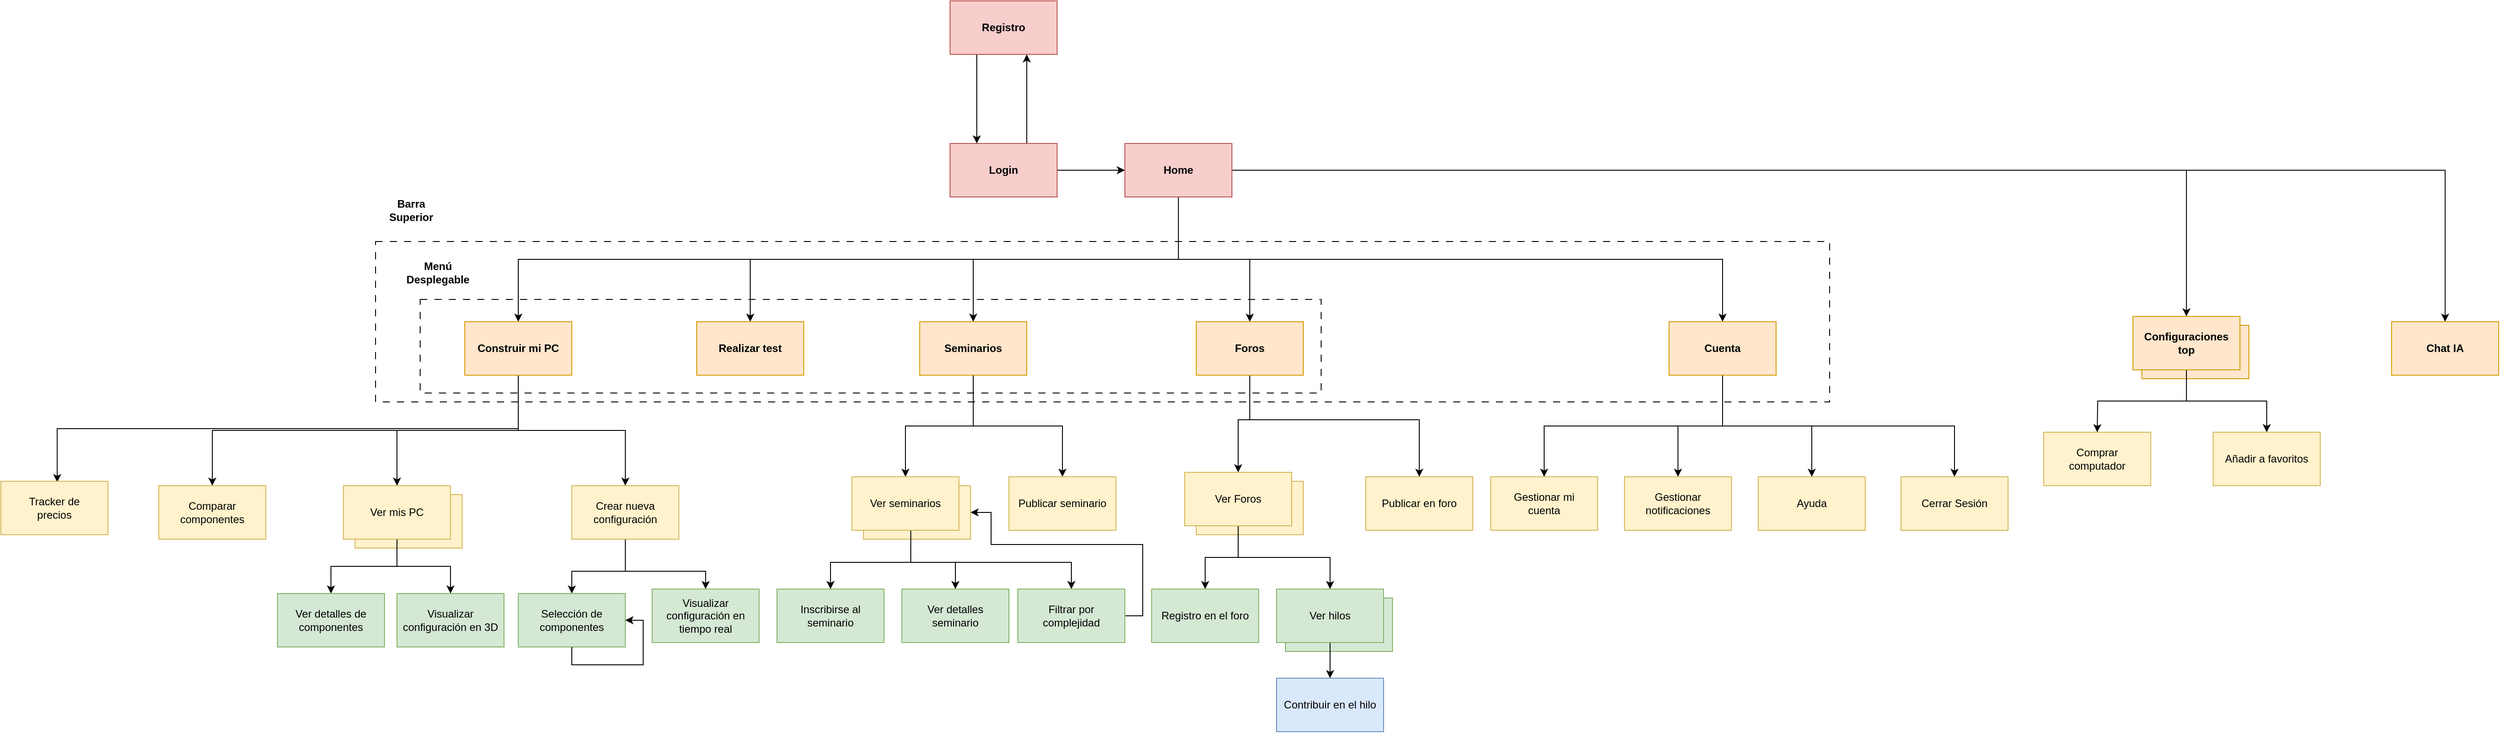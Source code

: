 <mxfile version="22.1.18" type="google">
  <diagram name="Página-1" id="fc0Yh6M6YWlgBIyv1e0R">
    <mxGraphModel grid="1" page="1" gridSize="10" guides="1" tooltips="1" connect="1" arrows="1" fold="1" pageScale="1" pageWidth="827" pageHeight="1169" math="0" shadow="0">
      <root>
        <mxCell id="0" />
        <mxCell id="1" parent="0" />
        <mxCell id="Ys2jvGK4gsuX6kRxkXY4-5" value="&lt;b&gt;&lt;br&gt;&lt;/b&gt;" style="rounded=0;whiteSpace=wrap;html=1;fillColor=#ffe6cc;strokeColor=#d79b00;" vertex="1" parent="1">
          <mxGeometry x="1690" y="314" width="120" height="60" as="geometry" />
        </mxCell>
        <mxCell id="t3a7tAp4RXEMHc_4VplC-163" value="" style="rounded=0;whiteSpace=wrap;html=1;fillColor=#d5e8d4;strokeColor=#82b366;" vertex="1" parent="1">
          <mxGeometry x="730" y="620" width="120" height="60" as="geometry" />
        </mxCell>
        <mxCell id="t3a7tAp4RXEMHc_4VplC-117" value="" style="rounded=0;whiteSpace=wrap;html=1;fillColor=#fff2cc;strokeColor=#d6b656;" vertex="1" parent="1">
          <mxGeometry x="-313" y="504" width="120" height="60" as="geometry" />
        </mxCell>
        <mxCell id="t3a7tAp4RXEMHc_4VplC-110" value="" style="rounded=0;whiteSpace=wrap;html=1;dashed=1;dashPattern=8 8;" vertex="1" parent="1">
          <mxGeometry x="-290" y="220" width="1630" height="180" as="geometry" />
        </mxCell>
        <mxCell id="t3a7tAp4RXEMHc_4VplC-108" value="" style="rounded=0;whiteSpace=wrap;html=1;dashed=1;dashPattern=8 8;" vertex="1" parent="1">
          <mxGeometry x="-240" y="285" width="1010" height="105" as="geometry" />
        </mxCell>
        <mxCell id="t3a7tAp4RXEMHc_4VplC-10" style="edgeStyle=orthogonalEdgeStyle;rounded=0;orthogonalLoop=1;jettySize=auto;html=1;exitX=0.5;exitY=1;exitDx=0;exitDy=0;entryX=0.5;entryY=0;entryDx=0;entryDy=0;" edge="1" parent="1" source="t3a7tAp4RXEMHc_4VplC-15" target="t3a7tAp4RXEMHc_4VplC-19">
          <mxGeometry relative="1" as="geometry">
            <Array as="points">
              <mxPoint x="610" y="240" />
              <mxPoint x="-130" y="240" />
            </Array>
          </mxGeometry>
        </mxCell>
        <mxCell id="t3a7tAp4RXEMHc_4VplC-11" style="edgeStyle=orthogonalEdgeStyle;rounded=0;orthogonalLoop=1;jettySize=auto;html=1;exitX=0.5;exitY=1;exitDx=0;exitDy=0;" edge="1" parent="1" source="t3a7tAp4RXEMHc_4VplC-15" target="t3a7tAp4RXEMHc_4VplC-21">
          <mxGeometry relative="1" as="geometry" />
        </mxCell>
        <mxCell id="t3a7tAp4RXEMHc_4VplC-12" style="edgeStyle=orthogonalEdgeStyle;rounded=0;orthogonalLoop=1;jettySize=auto;html=1;exitX=0.5;exitY=1;exitDx=0;exitDy=0;" edge="1" parent="1" source="t3a7tAp4RXEMHc_4VplC-15" target="t3a7tAp4RXEMHc_4VplC-23">
          <mxGeometry relative="1" as="geometry" />
        </mxCell>
        <mxCell id="t3a7tAp4RXEMHc_4VplC-13" style="edgeStyle=orthogonalEdgeStyle;rounded=0;orthogonalLoop=1;jettySize=auto;html=1;exitX=0.5;exitY=1;exitDx=0;exitDy=0;" edge="1" parent="1" source="t3a7tAp4RXEMHc_4VplC-15" target="t3a7tAp4RXEMHc_4VplC-24">
          <mxGeometry relative="1" as="geometry" />
        </mxCell>
        <mxCell id="Ys2jvGK4gsuX6kRxkXY4-2" style="edgeStyle=orthogonalEdgeStyle;rounded=0;orthogonalLoop=1;jettySize=auto;html=1;exitX=0.5;exitY=1;exitDx=0;exitDy=0;entryX=0.5;entryY=0;entryDx=0;entryDy=0;" edge="1" parent="1" source="t3a7tAp4RXEMHc_4VplC-15" target="t3a7tAp4RXEMHc_4VplC-105">
          <mxGeometry relative="1" as="geometry" />
        </mxCell>
        <mxCell id="Ys2jvGK4gsuX6kRxkXY4-4" style="edgeStyle=orthogonalEdgeStyle;rounded=0;orthogonalLoop=1;jettySize=auto;html=1;exitX=1;exitY=0.5;exitDx=0;exitDy=0;" edge="1" parent="1" source="t3a7tAp4RXEMHc_4VplC-15" target="Ys2jvGK4gsuX6kRxkXY4-3">
          <mxGeometry relative="1" as="geometry" />
        </mxCell>
        <mxCell id="xVCqoywYar_6Af7Y8QvU-1" style="edgeStyle=orthogonalEdgeStyle;rounded=0;orthogonalLoop=1;jettySize=auto;html=1;exitX=1;exitY=0.5;exitDx=0;exitDy=0;entryX=0.5;entryY=0;entryDx=0;entryDy=0;" edge="1" parent="1" source="t3a7tAp4RXEMHc_4VplC-15" target="xVCqoywYar_6Af7Y8QvU-2">
          <mxGeometry relative="1" as="geometry">
            <mxPoint x="2151.2" y="310" as="targetPoint" />
          </mxGeometry>
        </mxCell>
        <mxCell id="t3a7tAp4RXEMHc_4VplC-15" value="&lt;b&gt;Home&lt;/b&gt;" style="rounded=0;whiteSpace=wrap;html=1;fillColor=#f8cecc;strokeColor=#b85450;" vertex="1" parent="1">
          <mxGeometry x="550" y="110" width="120" height="60" as="geometry" />
        </mxCell>
        <mxCell id="t3a7tAp4RXEMHc_4VplC-115" style="edgeStyle=orthogonalEdgeStyle;rounded=0;orthogonalLoop=1;jettySize=auto;html=1;exitX=0.5;exitY=1;exitDx=0;exitDy=0;entryX=0.5;entryY=0;entryDx=0;entryDy=0;" edge="1" parent="1" source="t3a7tAp4RXEMHc_4VplC-19" target="t3a7tAp4RXEMHc_4VplC-112">
          <mxGeometry relative="1" as="geometry" />
        </mxCell>
        <mxCell id="t3a7tAp4RXEMHc_4VplC-118" style="edgeStyle=orthogonalEdgeStyle;rounded=0;orthogonalLoop=1;jettySize=auto;html=1;exitX=0.5;exitY=1;exitDx=0;exitDy=0;entryX=0.5;entryY=0;entryDx=0;entryDy=0;" edge="1" parent="1" source="t3a7tAp4RXEMHc_4VplC-19" target="t3a7tAp4RXEMHc_4VplC-114">
          <mxGeometry relative="1" as="geometry" />
        </mxCell>
        <mxCell id="WQiDw5GDMtP_NKlQRgcJ-3" style="edgeStyle=orthogonalEdgeStyle;rounded=0;orthogonalLoop=1;jettySize=auto;html=1;exitX=0.5;exitY=1;exitDx=0;exitDy=0;" edge="1" parent="1" source="t3a7tAp4RXEMHc_4VplC-19" target="WQiDw5GDMtP_NKlQRgcJ-2">
          <mxGeometry relative="1" as="geometry" />
        </mxCell>
        <mxCell id="WQiDw5GDMtP_NKlQRgcJ-4" style="edgeStyle=orthogonalEdgeStyle;rounded=0;orthogonalLoop=1;jettySize=auto;html=1;exitX=0.5;exitY=1;exitDx=0;exitDy=0;" edge="1" parent="1" source="t3a7tAp4RXEMHc_4VplC-19">
          <mxGeometry relative="1" as="geometry">
            <mxPoint x="-646.857" y="490" as="targetPoint" />
            <Array as="points">
              <mxPoint x="-130" y="430" />
              <mxPoint x="-647" y="430" />
            </Array>
          </mxGeometry>
        </mxCell>
        <mxCell id="t3a7tAp4RXEMHc_4VplC-19" value="&lt;b&gt;Construir mi PC&lt;/b&gt;" style="rounded=0;whiteSpace=wrap;html=1;fillColor=#ffe6cc;strokeColor=#d79b00;" vertex="1" parent="1">
          <mxGeometry x="-190" y="310" width="120" height="60" as="geometry" />
        </mxCell>
        <mxCell id="t3a7tAp4RXEMHc_4VplC-140" style="edgeStyle=orthogonalEdgeStyle;rounded=0;orthogonalLoop=1;jettySize=auto;html=1;exitX=0.5;exitY=1;exitDx=0;exitDy=0;entryX=0.5;entryY=0;entryDx=0;entryDy=0;" edge="1" parent="1" source="t3a7tAp4RXEMHc_4VplC-21" target="t3a7tAp4RXEMHc_4VplC-135">
          <mxGeometry relative="1" as="geometry" />
        </mxCell>
        <mxCell id="t3a7tAp4RXEMHc_4VplC-141" style="edgeStyle=orthogonalEdgeStyle;rounded=0;orthogonalLoop=1;jettySize=auto;html=1;exitX=0.5;exitY=1;exitDx=0;exitDy=0;" edge="1" parent="1" source="t3a7tAp4RXEMHc_4VplC-21" target="t3a7tAp4RXEMHc_4VplC-136">
          <mxGeometry relative="1" as="geometry" />
        </mxCell>
        <mxCell id="t3a7tAp4RXEMHc_4VplC-21" value="&lt;b&gt;Seminarios&lt;/b&gt;" style="rounded=0;whiteSpace=wrap;html=1;fillColor=#ffe6cc;strokeColor=#d79b00;" vertex="1" parent="1">
          <mxGeometry x="320" y="310" width="120" height="60" as="geometry" />
        </mxCell>
        <mxCell id="t3a7tAp4RXEMHc_4VplC-151" style="edgeStyle=orthogonalEdgeStyle;rounded=0;orthogonalLoop=1;jettySize=auto;html=1;exitX=0.5;exitY=1;exitDx=0;exitDy=0;" edge="1" parent="1" source="t3a7tAp4RXEMHc_4VplC-23" target="t3a7tAp4RXEMHc_4VplC-149">
          <mxGeometry relative="1" as="geometry">
            <Array as="points">
              <mxPoint x="690" y="420" />
              <mxPoint x="677" y="420" />
            </Array>
          </mxGeometry>
        </mxCell>
        <mxCell id="t3a7tAp4RXEMHc_4VplC-152" style="edgeStyle=orthogonalEdgeStyle;rounded=0;orthogonalLoop=1;jettySize=auto;html=1;exitX=0.5;exitY=1;exitDx=0;exitDy=0;entryX=0.5;entryY=0;entryDx=0;entryDy=0;" edge="1" parent="1" source="t3a7tAp4RXEMHc_4VplC-23" target="t3a7tAp4RXEMHc_4VplC-150">
          <mxGeometry relative="1" as="geometry">
            <Array as="points">
              <mxPoint x="690" y="420" />
              <mxPoint x="880" y="420" />
            </Array>
          </mxGeometry>
        </mxCell>
        <mxCell id="t3a7tAp4RXEMHc_4VplC-23" value="&lt;b&gt;Foros&lt;/b&gt;" style="rounded=0;whiteSpace=wrap;html=1;fillColor=#ffe6cc;strokeColor=#d79b00;" vertex="1" parent="1">
          <mxGeometry x="630" y="310" width="120" height="60" as="geometry" />
        </mxCell>
        <mxCell id="t3a7tAp4RXEMHc_4VplC-102" style="edgeStyle=orthogonalEdgeStyle;rounded=0;orthogonalLoop=1;jettySize=auto;html=1;exitX=0.5;exitY=1;exitDx=0;exitDy=0;" edge="1" parent="1" source="t3a7tAp4RXEMHc_4VplC-24" target="t3a7tAp4RXEMHc_4VplC-103">
          <mxGeometry relative="1" as="geometry">
            <mxPoint x="970" y="470" as="targetPoint" />
            <mxPoint x="1170" y="410" as="sourcePoint" />
          </mxGeometry>
        </mxCell>
        <mxCell id="t3a7tAp4RXEMHc_4VplC-106" style="edgeStyle=orthogonalEdgeStyle;rounded=0;orthogonalLoop=1;jettySize=auto;html=1;exitX=0.5;exitY=1;exitDx=0;exitDy=0;" edge="1" parent="1" source="t3a7tAp4RXEMHc_4VplC-24" target="t3a7tAp4RXEMHc_4VplC-104">
          <mxGeometry relative="1" as="geometry">
            <mxPoint x="1170" y="410" as="sourcePoint" />
          </mxGeometry>
        </mxCell>
        <mxCell id="xVCqoywYar_6Af7Y8QvU-6" style="edgeStyle=orthogonalEdgeStyle;rounded=0;orthogonalLoop=1;jettySize=auto;html=1;exitX=0.5;exitY=1;exitDx=0;exitDy=0;entryX=0.5;entryY=0;entryDx=0;entryDy=0;" edge="1" parent="1" source="t3a7tAp4RXEMHc_4VplC-24" target="xVCqoywYar_6Af7Y8QvU-4">
          <mxGeometry relative="1" as="geometry">
            <mxPoint x="1170" y="410" as="sourcePoint" />
          </mxGeometry>
        </mxCell>
        <mxCell id="xVCqoywYar_6Af7Y8QvU-7" style="edgeStyle=orthogonalEdgeStyle;rounded=0;orthogonalLoop=1;jettySize=auto;html=1;exitX=0.5;exitY=1;exitDx=0;exitDy=0;entryX=0.5;entryY=0;entryDx=0;entryDy=0;" edge="1" parent="1" source="t3a7tAp4RXEMHc_4VplC-24" target="xVCqoywYar_6Af7Y8QvU-5">
          <mxGeometry relative="1" as="geometry">
            <mxPoint x="1170" y="410" as="sourcePoint" />
          </mxGeometry>
        </mxCell>
        <mxCell id="t3a7tAp4RXEMHc_4VplC-24" value="&lt;b&gt;Cuenta&lt;br&gt;&lt;/b&gt;" style="rounded=0;whiteSpace=wrap;html=1;fillColor=#ffe6cc;strokeColor=#d79b00;" vertex="1" parent="1">
          <mxGeometry x="1160" y="310" width="120" height="60" as="geometry" />
        </mxCell>
        <mxCell id="t3a7tAp4RXEMHc_4VplC-101" style="edgeStyle=orthogonalEdgeStyle;rounded=0;orthogonalLoop=1;jettySize=auto;html=1;exitX=1;exitY=0.5;exitDx=0;exitDy=0;entryX=0;entryY=0.5;entryDx=0;entryDy=0;" edge="1" parent="1" source="t3a7tAp4RXEMHc_4VplC-100" target="t3a7tAp4RXEMHc_4VplC-15">
          <mxGeometry relative="1" as="geometry" />
        </mxCell>
        <mxCell id="t3a7tAp4RXEMHc_4VplC-161" style="edgeStyle=orthogonalEdgeStyle;rounded=0;orthogonalLoop=1;jettySize=auto;html=1;exitX=0.5;exitY=0;exitDx=0;exitDy=0;" edge="1" parent="1" source="t3a7tAp4RXEMHc_4VplC-100" target="t3a7tAp4RXEMHc_4VplC-160">
          <mxGeometry relative="1" as="geometry">
            <Array as="points">
              <mxPoint x="440" y="110" />
            </Array>
          </mxGeometry>
        </mxCell>
        <mxCell id="t3a7tAp4RXEMHc_4VplC-100" value="&lt;b&gt;Login&lt;/b&gt;" style="rounded=0;whiteSpace=wrap;html=1;fillColor=#f8cecc;strokeColor=#b85450;" vertex="1" parent="1">
          <mxGeometry x="354" y="110" width="120" height="60" as="geometry" />
        </mxCell>
        <mxCell id="t3a7tAp4RXEMHc_4VplC-103" value="Gestionar mi&lt;br&gt;cuenta" style="rounded=0;whiteSpace=wrap;html=1;fillColor=#fff2cc;strokeColor=#d6b656;" vertex="1" parent="1">
          <mxGeometry x="960" y="484" width="120" height="60" as="geometry" />
        </mxCell>
        <mxCell id="t3a7tAp4RXEMHc_4VplC-104" value="Gestionar notificaciones" style="rounded=0;whiteSpace=wrap;html=1;fillColor=#fff2cc;strokeColor=#d6b656;" vertex="1" parent="1">
          <mxGeometry x="1110" y="484" width="120" height="60" as="geometry" />
        </mxCell>
        <mxCell id="t3a7tAp4RXEMHc_4VplC-105" value="&lt;b&gt;Realizar test&lt;/b&gt;" style="rounded=0;whiteSpace=wrap;html=1;fillColor=#ffe6cc;strokeColor=#d79b00;" vertex="1" parent="1">
          <mxGeometry x="70" y="310" width="120" height="60" as="geometry" />
        </mxCell>
        <mxCell id="t3a7tAp4RXEMHc_4VplC-109" value="&lt;b&gt;Menú Desplegable&lt;/b&gt;" style="text;html=1;strokeColor=none;fillColor=none;align=center;verticalAlign=middle;whiteSpace=wrap;rounded=0;" vertex="1" parent="1">
          <mxGeometry x="-250" y="240" width="60" height="30" as="geometry" />
        </mxCell>
        <mxCell id="t3a7tAp4RXEMHc_4VplC-120" style="edgeStyle=orthogonalEdgeStyle;rounded=0;orthogonalLoop=1;jettySize=auto;html=1;exitX=0.5;exitY=1;exitDx=0;exitDy=0;" edge="1" parent="1" source="t3a7tAp4RXEMHc_4VplC-112" target="t3a7tAp4RXEMHc_4VplC-119">
          <mxGeometry relative="1" as="geometry" />
        </mxCell>
        <mxCell id="t3a7tAp4RXEMHc_4VplC-122" style="edgeStyle=orthogonalEdgeStyle;rounded=0;orthogonalLoop=1;jettySize=auto;html=1;exitX=0.5;exitY=1;exitDx=0;exitDy=0;" edge="1" parent="1" source="t3a7tAp4RXEMHc_4VplC-112" target="t3a7tAp4RXEMHc_4VplC-121">
          <mxGeometry relative="1" as="geometry" />
        </mxCell>
        <mxCell id="t3a7tAp4RXEMHc_4VplC-112" value="Ver mis PC" style="rounded=0;whiteSpace=wrap;html=1;fillColor=#fff2cc;strokeColor=#d6b656;" vertex="1" parent="1">
          <mxGeometry x="-326" y="494" width="120" height="60" as="geometry" />
        </mxCell>
        <mxCell id="t3a7tAp4RXEMHc_4VplC-123" style="edgeStyle=orthogonalEdgeStyle;rounded=0;orthogonalLoop=1;jettySize=auto;html=1;exitX=0.5;exitY=1;exitDx=0;exitDy=0;" edge="1" parent="1" source="t3a7tAp4RXEMHc_4VplC-114" target="t3a7tAp4RXEMHc_4VplC-124">
          <mxGeometry relative="1" as="geometry">
            <mxPoint x="-50.0" y="624" as="targetPoint" />
            <Array as="points">
              <mxPoint x="-10" y="590" />
              <mxPoint x="-70" y="590" />
            </Array>
          </mxGeometry>
        </mxCell>
        <mxCell id="t3a7tAp4RXEMHc_4VplC-126" style="edgeStyle=orthogonalEdgeStyle;rounded=0;orthogonalLoop=1;jettySize=auto;html=1;exitX=0.5;exitY=1;exitDx=0;exitDy=0;entryX=0.5;entryY=0;entryDx=0;entryDy=0;" edge="1" parent="1" source="t3a7tAp4RXEMHc_4VplC-114" target="t3a7tAp4RXEMHc_4VplC-125">
          <mxGeometry relative="1" as="geometry">
            <Array as="points">
              <mxPoint x="-10" y="590" />
              <mxPoint x="80" y="590" />
            </Array>
          </mxGeometry>
        </mxCell>
        <mxCell id="t3a7tAp4RXEMHc_4VplC-114" value="Crear nueva configuración" style="rounded=0;whiteSpace=wrap;html=1;fillColor=#fff2cc;strokeColor=#d6b656;" vertex="1" parent="1">
          <mxGeometry x="-70" y="494" width="120" height="60" as="geometry" />
        </mxCell>
        <mxCell id="t3a7tAp4RXEMHc_4VplC-119" value="Ver detalles de componentes" style="rounded=0;whiteSpace=wrap;html=1;fillColor=#d5e8d4;strokeColor=#82b366;" vertex="1" parent="1">
          <mxGeometry x="-400" y="615" width="120" height="60" as="geometry" />
        </mxCell>
        <mxCell id="t3a7tAp4RXEMHc_4VplC-121" value="Visualizar configuración en 3D" style="rounded=0;whiteSpace=wrap;html=1;fillColor=#d5e8d4;strokeColor=#82b366;" vertex="1" parent="1">
          <mxGeometry x="-266" y="615" width="120" height="60" as="geometry" />
        </mxCell>
        <mxCell id="t3a7tAp4RXEMHc_4VplC-124" value="Selección de componentes" style="rounded=0;whiteSpace=wrap;html=1;fillColor=#d5e8d4;strokeColor=#82b366;" vertex="1" parent="1">
          <mxGeometry x="-130" y="615" width="120" height="60" as="geometry" />
        </mxCell>
        <mxCell id="t3a7tAp4RXEMHc_4VplC-125" value="Visualizar configuración en tiempo real" style="rounded=0;whiteSpace=wrap;html=1;fillColor=#d5e8d4;strokeColor=#82b366;" vertex="1" parent="1">
          <mxGeometry x="20" y="610" width="120" height="60" as="geometry" />
        </mxCell>
        <mxCell id="t3a7tAp4RXEMHc_4VplC-134" value="" style="rounded=0;whiteSpace=wrap;html=1;fillColor=#fff2cc;strokeColor=#d6b656;" vertex="1" parent="1">
          <mxGeometry x="257" y="494" width="120" height="60" as="geometry" />
        </mxCell>
        <mxCell id="t3a7tAp4RXEMHc_4VplC-145" style="edgeStyle=orthogonalEdgeStyle;rounded=0;orthogonalLoop=1;jettySize=auto;html=1;" edge="1" parent="1" target="t3a7tAp4RXEMHc_4VplC-144">
          <mxGeometry relative="1" as="geometry">
            <mxPoint x="284" y="544" as="sourcePoint" />
            <Array as="points">
              <mxPoint x="310" y="544" />
              <mxPoint x="310" y="580" />
              <mxPoint x="360" y="580" />
            </Array>
          </mxGeometry>
        </mxCell>
        <mxCell id="t3a7tAp4RXEMHc_4VplC-147" style="edgeStyle=orthogonalEdgeStyle;rounded=0;orthogonalLoop=1;jettySize=auto;html=1;exitX=0.5;exitY=1;exitDx=0;exitDy=0;" edge="1" parent="1" source="t3a7tAp4RXEMHc_4VplC-135" target="t3a7tAp4RXEMHc_4VplC-146">
          <mxGeometry relative="1" as="geometry">
            <mxPoint x="284" y="544" as="sourcePoint" />
            <Array as="points">
              <mxPoint x="310" y="544" />
              <mxPoint x="310" y="580" />
              <mxPoint x="220" y="580" />
            </Array>
          </mxGeometry>
        </mxCell>
        <mxCell id="Ys2jvGK4gsuX6kRxkXY4-17" style="edgeStyle=orthogonalEdgeStyle;rounded=0;orthogonalLoop=1;jettySize=auto;html=1;exitX=0.5;exitY=1;exitDx=0;exitDy=0;" edge="1" parent="1" source="t3a7tAp4RXEMHc_4VplC-135" target="Ys2jvGK4gsuX6kRxkXY4-16">
          <mxGeometry relative="1" as="geometry">
            <Array as="points">
              <mxPoint x="310" y="544" />
              <mxPoint x="310" y="580" />
              <mxPoint x="490" y="580" />
            </Array>
          </mxGeometry>
        </mxCell>
        <mxCell id="t3a7tAp4RXEMHc_4VplC-135" value="Ver seminarios" style="rounded=0;whiteSpace=wrap;html=1;fillColor=#fff2cc;strokeColor=#d6b656;" vertex="1" parent="1">
          <mxGeometry x="244" y="484" width="120" height="60" as="geometry" />
        </mxCell>
        <mxCell id="t3a7tAp4RXEMHc_4VplC-136" value="Publicar seminario" style="rounded=0;whiteSpace=wrap;html=1;fillColor=#fff2cc;strokeColor=#d6b656;" vertex="1" parent="1">
          <mxGeometry x="420" y="484" width="120" height="60" as="geometry" />
        </mxCell>
        <mxCell id="t3a7tAp4RXEMHc_4VplC-144" value="Ver detalles seminario" style="rounded=0;whiteSpace=wrap;html=1;fillColor=#d5e8d4;strokeColor=#82b366;" vertex="1" parent="1">
          <mxGeometry x="300" y="610" width="120" height="60" as="geometry" />
        </mxCell>
        <mxCell id="t3a7tAp4RXEMHc_4VplC-146" value="Inscribirse al seminario" style="rounded=0;whiteSpace=wrap;html=1;fillColor=#d5e8d4;strokeColor=#82b366;" vertex="1" parent="1">
          <mxGeometry x="160" y="610" width="120" height="60" as="geometry" />
        </mxCell>
        <mxCell id="t3a7tAp4RXEMHc_4VplC-148" value="" style="rounded=0;whiteSpace=wrap;html=1;fillColor=#fff2cc;strokeColor=#d6b656;" vertex="1" parent="1">
          <mxGeometry x="630" y="489" width="120" height="60" as="geometry" />
        </mxCell>
        <mxCell id="t3a7tAp4RXEMHc_4VplC-155" style="edgeStyle=orthogonalEdgeStyle;rounded=0;orthogonalLoop=1;jettySize=auto;html=1;exitX=0.5;exitY=1;exitDx=0;exitDy=0;entryX=0.5;entryY=0;entryDx=0;entryDy=0;" edge="1" parent="1" source="t3a7tAp4RXEMHc_4VplC-149" target="t3a7tAp4RXEMHc_4VplC-154">
          <mxGeometry relative="1" as="geometry" />
        </mxCell>
        <mxCell id="t3a7tAp4RXEMHc_4VplC-156" style="edgeStyle=orthogonalEdgeStyle;rounded=0;orthogonalLoop=1;jettySize=auto;html=1;exitX=0.5;exitY=1;exitDx=0;exitDy=0;entryX=0.5;entryY=0;entryDx=0;entryDy=0;" edge="1" parent="1" source="t3a7tAp4RXEMHc_4VplC-149" target="t3a7tAp4RXEMHc_4VplC-153">
          <mxGeometry relative="1" as="geometry" />
        </mxCell>
        <mxCell id="t3a7tAp4RXEMHc_4VplC-149" value="Ver Foros" style="rounded=0;whiteSpace=wrap;html=1;fillColor=#fff2cc;strokeColor=#d6b656;" vertex="1" parent="1">
          <mxGeometry x="617" y="479" width="120" height="60" as="geometry" />
        </mxCell>
        <mxCell id="t3a7tAp4RXEMHc_4VplC-150" value="Publicar en foro" style="rounded=0;whiteSpace=wrap;html=1;fillColor=#fff2cc;strokeColor=#d6b656;" vertex="1" parent="1">
          <mxGeometry x="820" y="484" width="120" height="60" as="geometry" />
        </mxCell>
        <mxCell id="t3a7tAp4RXEMHc_4VplC-165" style="edgeStyle=orthogonalEdgeStyle;rounded=0;orthogonalLoop=1;jettySize=auto;html=1;exitX=0.5;exitY=1;exitDx=0;exitDy=0;" edge="1" parent="1" source="t3a7tAp4RXEMHc_4VplC-153" target="t3a7tAp4RXEMHc_4VplC-164">
          <mxGeometry relative="1" as="geometry" />
        </mxCell>
        <mxCell id="t3a7tAp4RXEMHc_4VplC-153" value="Ver hilos" style="rounded=0;whiteSpace=wrap;html=1;fillColor=#d5e8d4;strokeColor=#82b366;" vertex="1" parent="1">
          <mxGeometry x="720" y="610" width="120" height="60" as="geometry" />
        </mxCell>
        <mxCell id="t3a7tAp4RXEMHc_4VplC-154" value="Registro en el foro" style="rounded=0;whiteSpace=wrap;html=1;fillColor=#d5e8d4;strokeColor=#82b366;" vertex="1" parent="1">
          <mxGeometry x="580" y="610" width="120" height="60" as="geometry" />
        </mxCell>
        <mxCell id="t3a7tAp4RXEMHc_4VplC-162" style="edgeStyle=orthogonalEdgeStyle;rounded=0;orthogonalLoop=1;jettySize=auto;html=1;exitX=0.25;exitY=1;exitDx=0;exitDy=0;entryX=0.25;entryY=0;entryDx=0;entryDy=0;" edge="1" parent="1" source="t3a7tAp4RXEMHc_4VplC-160" target="t3a7tAp4RXEMHc_4VplC-100">
          <mxGeometry relative="1" as="geometry" />
        </mxCell>
        <mxCell id="t3a7tAp4RXEMHc_4VplC-160" value="&lt;b&gt;Registro&lt;/b&gt;" style="rounded=0;whiteSpace=wrap;html=1;fillColor=#f8cecc;strokeColor=#b85450;" vertex="1" parent="1">
          <mxGeometry x="354" y="-50" width="120" height="60" as="geometry" />
        </mxCell>
        <mxCell id="t3a7tAp4RXEMHc_4VplC-164" value="Contribuir en el hilo" style="rounded=0;whiteSpace=wrap;html=1;fillColor=#dae8fc;strokeColor=#6c8ebf;" vertex="1" parent="1">
          <mxGeometry x="720" y="710" width="120" height="60" as="geometry" />
        </mxCell>
        <mxCell id="WQiDw5GDMtP_NKlQRgcJ-2" value="Comparar&lt;br&gt;componentes" style="rounded=0;whiteSpace=wrap;html=1;fillColor=#fff2cc;strokeColor=#d6b656;" vertex="1" parent="1">
          <mxGeometry x="-533" y="494" width="120" height="60" as="geometry" />
        </mxCell>
        <mxCell id="WQiDw5GDMtP_NKlQRgcJ-5" value="Tracker de &lt;br&gt;precios" style="rounded=0;whiteSpace=wrap;html=1;fillColor=#fff2cc;strokeColor=#d6b656;" vertex="1" parent="1">
          <mxGeometry x="-710" y="489" width="120" height="60" as="geometry" />
        </mxCell>
        <mxCell id="Ys2jvGK4gsuX6kRxkXY4-9" style="edgeStyle=orthogonalEdgeStyle;rounded=0;orthogonalLoop=1;jettySize=auto;html=1;exitX=0.5;exitY=1;exitDx=0;exitDy=0;" edge="1" parent="1" source="Ys2jvGK4gsuX6kRxkXY4-3">
          <mxGeometry relative="1" as="geometry">
            <mxPoint x="1640" y="434" as="targetPoint" />
          </mxGeometry>
        </mxCell>
        <mxCell id="Ys2jvGK4gsuX6kRxkXY4-12" style="edgeStyle=orthogonalEdgeStyle;rounded=0;orthogonalLoop=1;jettySize=auto;html=1;exitX=0.5;exitY=1;exitDx=0;exitDy=0;entryX=0.5;entryY=0;entryDx=0;entryDy=0;" edge="1" parent="1" source="Ys2jvGK4gsuX6kRxkXY4-3" target="Ys2jvGK4gsuX6kRxkXY4-11">
          <mxGeometry relative="1" as="geometry" />
        </mxCell>
        <mxCell id="Ys2jvGK4gsuX6kRxkXY4-3" value="&lt;b&gt;Configuraciones&lt;br&gt;top&lt;br&gt;&lt;/b&gt;" style="rounded=0;whiteSpace=wrap;html=1;fillColor=#ffe6cc;strokeColor=#d79b00;" vertex="1" parent="1">
          <mxGeometry x="1680" y="304" width="120" height="60" as="geometry" />
        </mxCell>
        <mxCell id="Ys2jvGK4gsuX6kRxkXY4-10" value="Comprar&lt;br&gt;computador" style="rounded=0;whiteSpace=wrap;html=1;fillColor=#fff2cc;strokeColor=#d6b656;" vertex="1" parent="1">
          <mxGeometry x="1580" y="434" width="120" height="60" as="geometry" />
        </mxCell>
        <mxCell id="Ys2jvGK4gsuX6kRxkXY4-11" value="Añadir a favoritos" style="rounded=0;whiteSpace=wrap;html=1;fillColor=#fff2cc;strokeColor=#d6b656;" vertex="1" parent="1">
          <mxGeometry x="1770" y="434" width="120" height="60" as="geometry" />
        </mxCell>
        <mxCell id="Ys2jvGK4gsuX6kRxkXY4-20" style="edgeStyle=orthogonalEdgeStyle;rounded=0;orthogonalLoop=1;jettySize=auto;html=1;exitX=1;exitY=0.5;exitDx=0;exitDy=0;entryX=1;entryY=0.5;entryDx=0;entryDy=0;" edge="1" parent="1" source="Ys2jvGK4gsuX6kRxkXY4-16" target="t3a7tAp4RXEMHc_4VplC-134">
          <mxGeometry relative="1" as="geometry">
            <Array as="points">
              <mxPoint x="570" y="640" />
              <mxPoint x="570" y="560" />
              <mxPoint x="400" y="560" />
              <mxPoint x="400" y="524" />
            </Array>
          </mxGeometry>
        </mxCell>
        <mxCell id="Ys2jvGK4gsuX6kRxkXY4-16" value="Filtrar por complejidad" style="rounded=0;whiteSpace=wrap;html=1;fillColor=#d5e8d4;strokeColor=#82b366;" vertex="1" parent="1">
          <mxGeometry x="430" y="610" width="120" height="60" as="geometry" />
        </mxCell>
        <mxCell id="Ys2jvGK4gsuX6kRxkXY4-21" style="edgeStyle=orthogonalEdgeStyle;rounded=0;orthogonalLoop=1;jettySize=auto;html=1;exitX=0.5;exitY=1;exitDx=0;exitDy=0;entryX=1;entryY=0.5;entryDx=0;entryDy=0;" edge="1" parent="1" source="t3a7tAp4RXEMHc_4VplC-124" target="t3a7tAp4RXEMHc_4VplC-124">
          <mxGeometry relative="1" as="geometry" />
        </mxCell>
        <mxCell id="xVCqoywYar_6Af7Y8QvU-2" value="&lt;b&gt;Chat IA&lt;br&gt;&lt;/b&gt;" style="rounded=0;whiteSpace=wrap;html=1;fillColor=#ffe6cc;strokeColor=#d79b00;" vertex="1" parent="1">
          <mxGeometry x="1970" y="310" width="120" height="60" as="geometry" />
        </mxCell>
        <mxCell id="xVCqoywYar_6Af7Y8QvU-3" value="&lt;b&gt;Barra Superior&lt;/b&gt;" style="text;html=1;strokeColor=none;fillColor=none;align=center;verticalAlign=middle;whiteSpace=wrap;rounded=0;" vertex="1" parent="1">
          <mxGeometry x="-280" y="170" width="60" height="30" as="geometry" />
        </mxCell>
        <mxCell id="xVCqoywYar_6Af7Y8QvU-4" value="Ayuda" style="rounded=0;whiteSpace=wrap;html=1;fillColor=#fff2cc;strokeColor=#d6b656;" vertex="1" parent="1">
          <mxGeometry x="1260" y="484" width="120" height="60" as="geometry" />
        </mxCell>
        <mxCell id="xVCqoywYar_6Af7Y8QvU-5" value="Cerrar Sesión" style="rounded=0;whiteSpace=wrap;html=1;fillColor=#fff2cc;strokeColor=#d6b656;" vertex="1" parent="1">
          <mxGeometry x="1420" y="484" width="120" height="60" as="geometry" />
        </mxCell>
      </root>
    </mxGraphModel>
  </diagram>
</mxfile>
